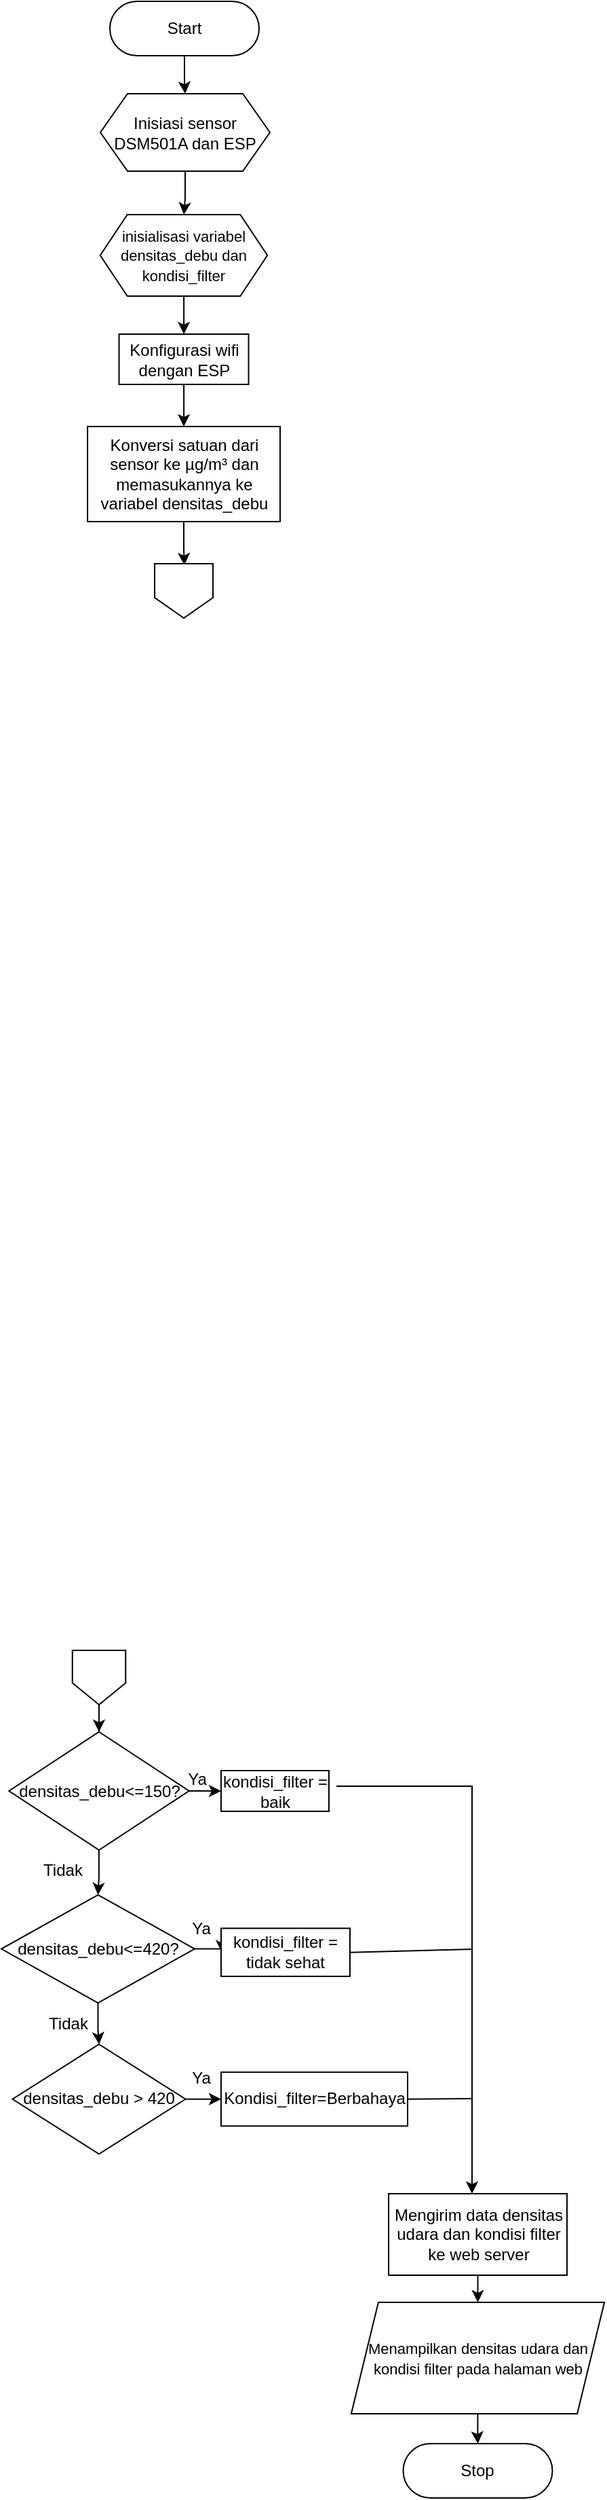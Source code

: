 <mxfile version="23.1.6" type="github">
  <diagram name="Page-1" id="-ti8Vwm0ZAQlgcw2IOau">
    <mxGraphModel dx="1114" dy="538" grid="1" gridSize="10" guides="1" tooltips="1" connect="1" arrows="1" fold="1" page="1" pageScale="1" pageWidth="850" pageHeight="1100" math="0" shadow="0">
      <root>
        <mxCell id="0" />
        <mxCell id="1" parent="0" />
        <mxCell id="4n3yPjEWY9yg18HthSz6-5" value="" style="edgeStyle=orthogonalEdgeStyle;rounded=0;orthogonalLoop=1;jettySize=auto;html=1;" edge="1" parent="1" source="4n3yPjEWY9yg18HthSz6-1" target="4n3yPjEWY9yg18HthSz6-4">
          <mxGeometry relative="1" as="geometry" />
        </mxCell>
        <mxCell id="4n3yPjEWY9yg18HthSz6-1" value="Start" style="html=1;dashed=0;whiteSpace=wrap;shape=mxgraph.dfd.start" vertex="1" parent="1">
          <mxGeometry x="280" y="26" width="110" height="40" as="geometry" />
        </mxCell>
        <mxCell id="4n3yPjEWY9yg18HthSz6-7" value="" style="edgeStyle=orthogonalEdgeStyle;rounded=0;orthogonalLoop=1;jettySize=auto;html=1;" edge="1" parent="1" source="4n3yPjEWY9yg18HthSz6-4" target="4n3yPjEWY9yg18HthSz6-6">
          <mxGeometry relative="1" as="geometry" />
        </mxCell>
        <mxCell id="4n3yPjEWY9yg18HthSz6-4" value="Inisiasi sensor DSM501A dan ESP" style="shape=hexagon;perimeter=hexagonPerimeter2;whiteSpace=wrap;html=1;fixedSize=1;dashed=0;" vertex="1" parent="1">
          <mxGeometry x="273" y="94" width="125" height="57" as="geometry" />
        </mxCell>
        <mxCell id="4n3yPjEWY9yg18HthSz6-9" value="" style="edgeStyle=orthogonalEdgeStyle;rounded=0;orthogonalLoop=1;jettySize=auto;html=1;" edge="1" parent="1" source="4n3yPjEWY9yg18HthSz6-6" target="4n3yPjEWY9yg18HthSz6-8">
          <mxGeometry relative="1" as="geometry" />
        </mxCell>
        <mxCell id="4n3yPjEWY9yg18HthSz6-6" value="&lt;font style=&quot;font-size: 11px;&quot;&gt;inisialisasi variabel densitas_debu dan kondisi_filter&lt;/font&gt;" style="shape=hexagon;perimeter=hexagonPerimeter2;whiteSpace=wrap;html=1;fixedSize=1;dashed=0;" vertex="1" parent="1">
          <mxGeometry x="272.88" y="183" width="123.25" height="60" as="geometry" />
        </mxCell>
        <mxCell id="4n3yPjEWY9yg18HthSz6-11" value="" style="edgeStyle=orthogonalEdgeStyle;rounded=0;orthogonalLoop=1;jettySize=auto;html=1;" edge="1" parent="1" source="4n3yPjEWY9yg18HthSz6-8" target="4n3yPjEWY9yg18HthSz6-10">
          <mxGeometry relative="1" as="geometry" />
        </mxCell>
        <mxCell id="4n3yPjEWY9yg18HthSz6-8" value="Konfigurasi wifi dengan ESP" style="whiteSpace=wrap;html=1;dashed=0;" vertex="1" parent="1">
          <mxGeometry x="286.76" y="271" width="95.5" height="37" as="geometry" />
        </mxCell>
        <mxCell id="4n3yPjEWY9yg18HthSz6-13" value="" style="edgeStyle=orthogonalEdgeStyle;rounded=0;orthogonalLoop=1;jettySize=auto;html=1;" edge="1" parent="1" source="4n3yPjEWY9yg18HthSz6-10">
          <mxGeometry relative="1" as="geometry">
            <mxPoint x="334.9" y="441.066" as="targetPoint" />
          </mxGeometry>
        </mxCell>
        <mxCell id="4n3yPjEWY9yg18HthSz6-10" value="Konversi satuan dari sensor ke&amp;nbsp;µg/m³ dan memasukannya ke variabel densitas_debu" style="whiteSpace=wrap;html=1;dashed=0;" vertex="1" parent="1">
          <mxGeometry x="263.53" y="339" width="141.97" height="70" as="geometry" />
        </mxCell>
        <mxCell id="4n3yPjEWY9yg18HthSz6-42" value="" style="shape=offPageConnector;whiteSpace=wrap;html=1;" vertex="1" parent="1">
          <mxGeometry x="313.01" y="440" width="42.99" height="40" as="geometry" />
        </mxCell>
        <mxCell id="4n3yPjEWY9yg18HthSz6-43" value="" style="edgeStyle=orthogonalEdgeStyle;rounded=0;orthogonalLoop=1;jettySize=auto;html=1;" edge="1" parent="1" source="4n3yPjEWY9yg18HthSz6-45" target="4n3yPjEWY9yg18HthSz6-46">
          <mxGeometry relative="1" as="geometry" />
        </mxCell>
        <mxCell id="4n3yPjEWY9yg18HthSz6-44" value="" style="edgeStyle=orthogonalEdgeStyle;rounded=0;orthogonalLoop=1;jettySize=auto;html=1;" edge="1" parent="1" source="4n3yPjEWY9yg18HthSz6-45" target="4n3yPjEWY9yg18HthSz6-50">
          <mxGeometry relative="1" as="geometry" />
        </mxCell>
        <mxCell id="4n3yPjEWY9yg18HthSz6-45" value="densitas_debu&amp;lt;=150?" style="rhombus;whiteSpace=wrap;html=1;dashed=0;" vertex="1" parent="1">
          <mxGeometry x="205.63" y="1300" width="132.74" height="87" as="geometry" />
        </mxCell>
        <mxCell id="4n3yPjEWY9yg18HthSz6-46" value="kondisi_filter = baik" style="whiteSpace=wrap;html=1;dashed=0;" vertex="1" parent="1">
          <mxGeometry x="362" y="1328.5" width="79.5" height="30" as="geometry" />
        </mxCell>
        <mxCell id="4n3yPjEWY9yg18HthSz6-47" value="Ya" style="text;html=1;align=center;verticalAlign=middle;resizable=0;points=[];autosize=1;strokeColor=none;fillColor=none;" vertex="1" parent="1">
          <mxGeometry x="324.26" y="1320" width="40" height="30" as="geometry" />
        </mxCell>
        <mxCell id="4n3yPjEWY9yg18HthSz6-48" value="" style="edgeStyle=orthogonalEdgeStyle;rounded=0;orthogonalLoop=1;jettySize=auto;html=1;" edge="1" parent="1" source="4n3yPjEWY9yg18HthSz6-50" target="4n3yPjEWY9yg18HthSz6-52">
          <mxGeometry relative="1" as="geometry" />
        </mxCell>
        <mxCell id="4n3yPjEWY9yg18HthSz6-49" value="" style="edgeStyle=orthogonalEdgeStyle;rounded=0;orthogonalLoop=1;jettySize=auto;html=1;" edge="1" parent="1" source="4n3yPjEWY9yg18HthSz6-50" target="4n3yPjEWY9yg18HthSz6-54">
          <mxGeometry relative="1" as="geometry" />
        </mxCell>
        <mxCell id="4n3yPjEWY9yg18HthSz6-50" value="densitas_debu&amp;lt;=420?" style="rhombus;whiteSpace=wrap;html=1;dashed=0;" vertex="1" parent="1">
          <mxGeometry x="200" y="1420.01" width="142.5" height="79.5" as="geometry" />
        </mxCell>
        <mxCell id="4n3yPjEWY9yg18HthSz6-51" value="Tidak" style="text;html=1;align=center;verticalAlign=middle;resizable=0;points=[];autosize=1;strokeColor=none;fillColor=none;" vertex="1" parent="1">
          <mxGeometry x="219.5" y="1387" width="50" height="30" as="geometry" />
        </mxCell>
        <mxCell id="4n3yPjEWY9yg18HthSz6-52" value="kondisi_filter = tidak sehat" style="whiteSpace=wrap;html=1;dashed=0;" vertex="1" parent="1">
          <mxGeometry x="362" y="1444.63" width="95" height="35.37" as="geometry" />
        </mxCell>
        <mxCell id="4n3yPjEWY9yg18HthSz6-53" value="" style="edgeStyle=orthogonalEdgeStyle;rounded=0;orthogonalLoop=1;jettySize=auto;html=1;" edge="1" parent="1" source="4n3yPjEWY9yg18HthSz6-54" target="4n3yPjEWY9yg18HthSz6-57">
          <mxGeometry relative="1" as="geometry" />
        </mxCell>
        <mxCell id="4n3yPjEWY9yg18HthSz6-54" value="densitas_debu &amp;gt; 420" style="rhombus;whiteSpace=wrap;html=1;dashed=0;" vertex="1" parent="1">
          <mxGeometry x="208.25" y="1530" width="127.5" height="80.75" as="geometry" />
        </mxCell>
        <mxCell id="4n3yPjEWY9yg18HthSz6-55" value="Ya" style="text;html=1;align=center;verticalAlign=middle;resizable=0;points=[];autosize=1;strokeColor=none;fillColor=none;" vertex="1" parent="1">
          <mxGeometry x="327" y="1540" width="40" height="30" as="geometry" />
        </mxCell>
        <mxCell id="4n3yPjEWY9yg18HthSz6-56" value="Ya" style="text;html=1;align=center;verticalAlign=middle;resizable=0;points=[];autosize=1;strokeColor=none;fillColor=none;" vertex="1" parent="1">
          <mxGeometry x="327" y="1430" width="40" height="30" as="geometry" />
        </mxCell>
        <mxCell id="4n3yPjEWY9yg18HthSz6-57" value="Kondisi_filter=Berbahaya" style="whiteSpace=wrap;html=1;dashed=0;" vertex="1" parent="1">
          <mxGeometry x="362" y="1550.56" width="137.5" height="39.63" as="geometry" />
        </mxCell>
        <mxCell id="4n3yPjEWY9yg18HthSz6-58" value="" style="endArrow=classic;html=1;rounded=0;" edge="1" parent="1">
          <mxGeometry width="50" height="50" relative="1" as="geometry">
            <mxPoint x="447" y="1340" as="sourcePoint" />
            <mxPoint x="547" y="1640" as="targetPoint" />
            <Array as="points">
              <mxPoint x="547" y="1340" />
            </Array>
          </mxGeometry>
        </mxCell>
        <mxCell id="4n3yPjEWY9yg18HthSz6-59" value="" style="endArrow=none;html=1;rounded=0;exitX=1;exitY=0.5;exitDx=0;exitDy=0;" edge="1" parent="1" source="4n3yPjEWY9yg18HthSz6-52">
          <mxGeometry width="50" height="50" relative="1" as="geometry">
            <mxPoint x="467" y="1480" as="sourcePoint" />
            <mxPoint x="547" y="1460" as="targetPoint" />
          </mxGeometry>
        </mxCell>
        <mxCell id="4n3yPjEWY9yg18HthSz6-60" value="" style="endArrow=none;html=1;rounded=0;exitX=1;exitY=0.5;exitDx=0;exitDy=0;" edge="1" parent="1" source="4n3yPjEWY9yg18HthSz6-57">
          <mxGeometry width="50" height="50" relative="1" as="geometry">
            <mxPoint x="337" y="1550" as="sourcePoint" />
            <mxPoint x="547" y="1570" as="targetPoint" />
          </mxGeometry>
        </mxCell>
        <mxCell id="4n3yPjEWY9yg18HthSz6-61" value="" style="edgeStyle=orthogonalEdgeStyle;rounded=0;orthogonalLoop=1;jettySize=auto;html=1;" edge="1" parent="1" source="4n3yPjEWY9yg18HthSz6-62" target="4n3yPjEWY9yg18HthSz6-64">
          <mxGeometry relative="1" as="geometry" />
        </mxCell>
        <mxCell id="4n3yPjEWY9yg18HthSz6-62" value="Mengirim data densitas udara dan kondisi filter ke web server" style="rounded=0;whiteSpace=wrap;html=1;" vertex="1" parent="1">
          <mxGeometry x="485.5" y="1640" width="131.5" height="60" as="geometry" />
        </mxCell>
        <mxCell id="4n3yPjEWY9yg18HthSz6-63" value="" style="edgeStyle=orthogonalEdgeStyle;rounded=0;orthogonalLoop=1;jettySize=auto;html=1;" edge="1" parent="1" source="4n3yPjEWY9yg18HthSz6-64" target="4n3yPjEWY9yg18HthSz6-65">
          <mxGeometry relative="1" as="geometry" />
        </mxCell>
        <mxCell id="4n3yPjEWY9yg18HthSz6-64" value="&lt;font style=&quot;font-size: 11px;&quot;&gt;Menampilkan densitas udara dan kondisi filter pada halaman web&lt;/font&gt;" style="shape=parallelogram;perimeter=parallelogramPerimeter;whiteSpace=wrap;html=1;fixedSize=1;rounded=0;" vertex="1" parent="1">
          <mxGeometry x="457.94" y="1720" width="186.62" height="82" as="geometry" />
        </mxCell>
        <mxCell id="4n3yPjEWY9yg18HthSz6-65" value="Stop" style="html=1;dashed=0;whiteSpace=wrap;shape=mxgraph.dfd.start" vertex="1" parent="1">
          <mxGeometry x="496.25" y="1824" width="110" height="40" as="geometry" />
        </mxCell>
        <mxCell id="4n3yPjEWY9yg18HthSz6-66" value="Tidak" style="text;html=1;align=center;verticalAlign=middle;resizable=0;points=[];autosize=1;strokeColor=none;fillColor=none;" vertex="1" parent="1">
          <mxGeometry x="223.76" y="1499.51" width="50" height="30" as="geometry" />
        </mxCell>
        <mxCell id="4n3yPjEWY9yg18HthSz6-70" style="edgeStyle=orthogonalEdgeStyle;rounded=0;orthogonalLoop=1;jettySize=auto;html=1;entryX=0.5;entryY=0;entryDx=0;entryDy=0;" edge="1" parent="1" source="4n3yPjEWY9yg18HthSz6-67" target="4n3yPjEWY9yg18HthSz6-45">
          <mxGeometry relative="1" as="geometry" />
        </mxCell>
        <mxCell id="4n3yPjEWY9yg18HthSz6-67" value="" style="shape=offPageConnector;whiteSpace=wrap;html=1;size=0.4;" vertex="1" parent="1">
          <mxGeometry x="252.38" y="1240" width="39.24" height="40" as="geometry" />
        </mxCell>
      </root>
    </mxGraphModel>
  </diagram>
</mxfile>
